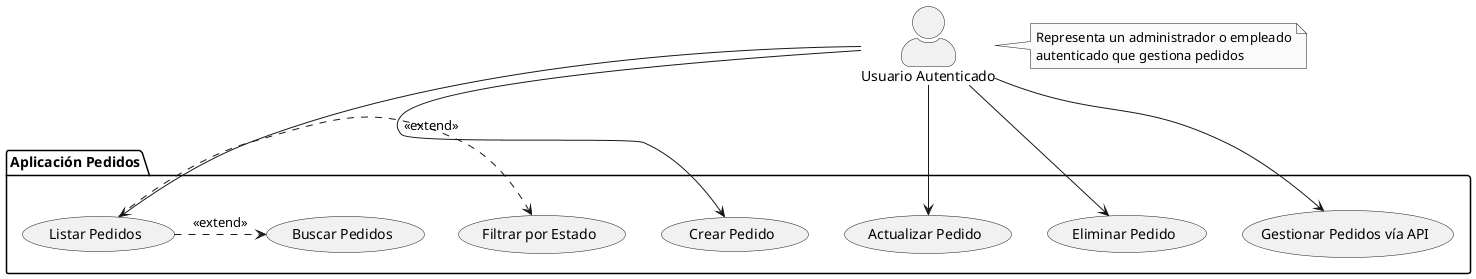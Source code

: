 @startuml
' Diagrama de Casos de Uso para la aplicación Pedidos (AutoGest S.L.)

' Configuración
skinparam monochrome true
skinparam shadowing false
skinparam actorStyle awesome

' Actores
actor "Usuario Autenticado" as User

' Sistema
package "Aplicación Pedidos" {

  ' Casos de Uso
  (Listar Pedidos) as ListarPedidos
  (Crear Pedido) as CrearPedido
  (Actualizar Pedido) as ActualizarPedido
  (Eliminar Pedido) as EliminarPedido
  (Buscar Pedidos) as BuscarPedidos
  (Filtrar por Estado) as FiltrarEstado
  (Gestionar Pedidos vía API) as GestionarPedidosAPI

  ' Relaciones entre Casos de Uso
  ListarPedidos .> BuscarPedidos : <<extend>>
  ListarPedidos .> FiltrarEstado : <<extend>>
}

' Relaciones entre Actores y Casos de Uso
User --> ListarPedidos
User --> CrearPedido
User --> ActualizarPedido
User --> EliminarPedido
User --> GestionarPedidosAPI

' Notas
note right of User: Representa un administrador o empleado\nautenticado que gestiona pedidos

@enduml